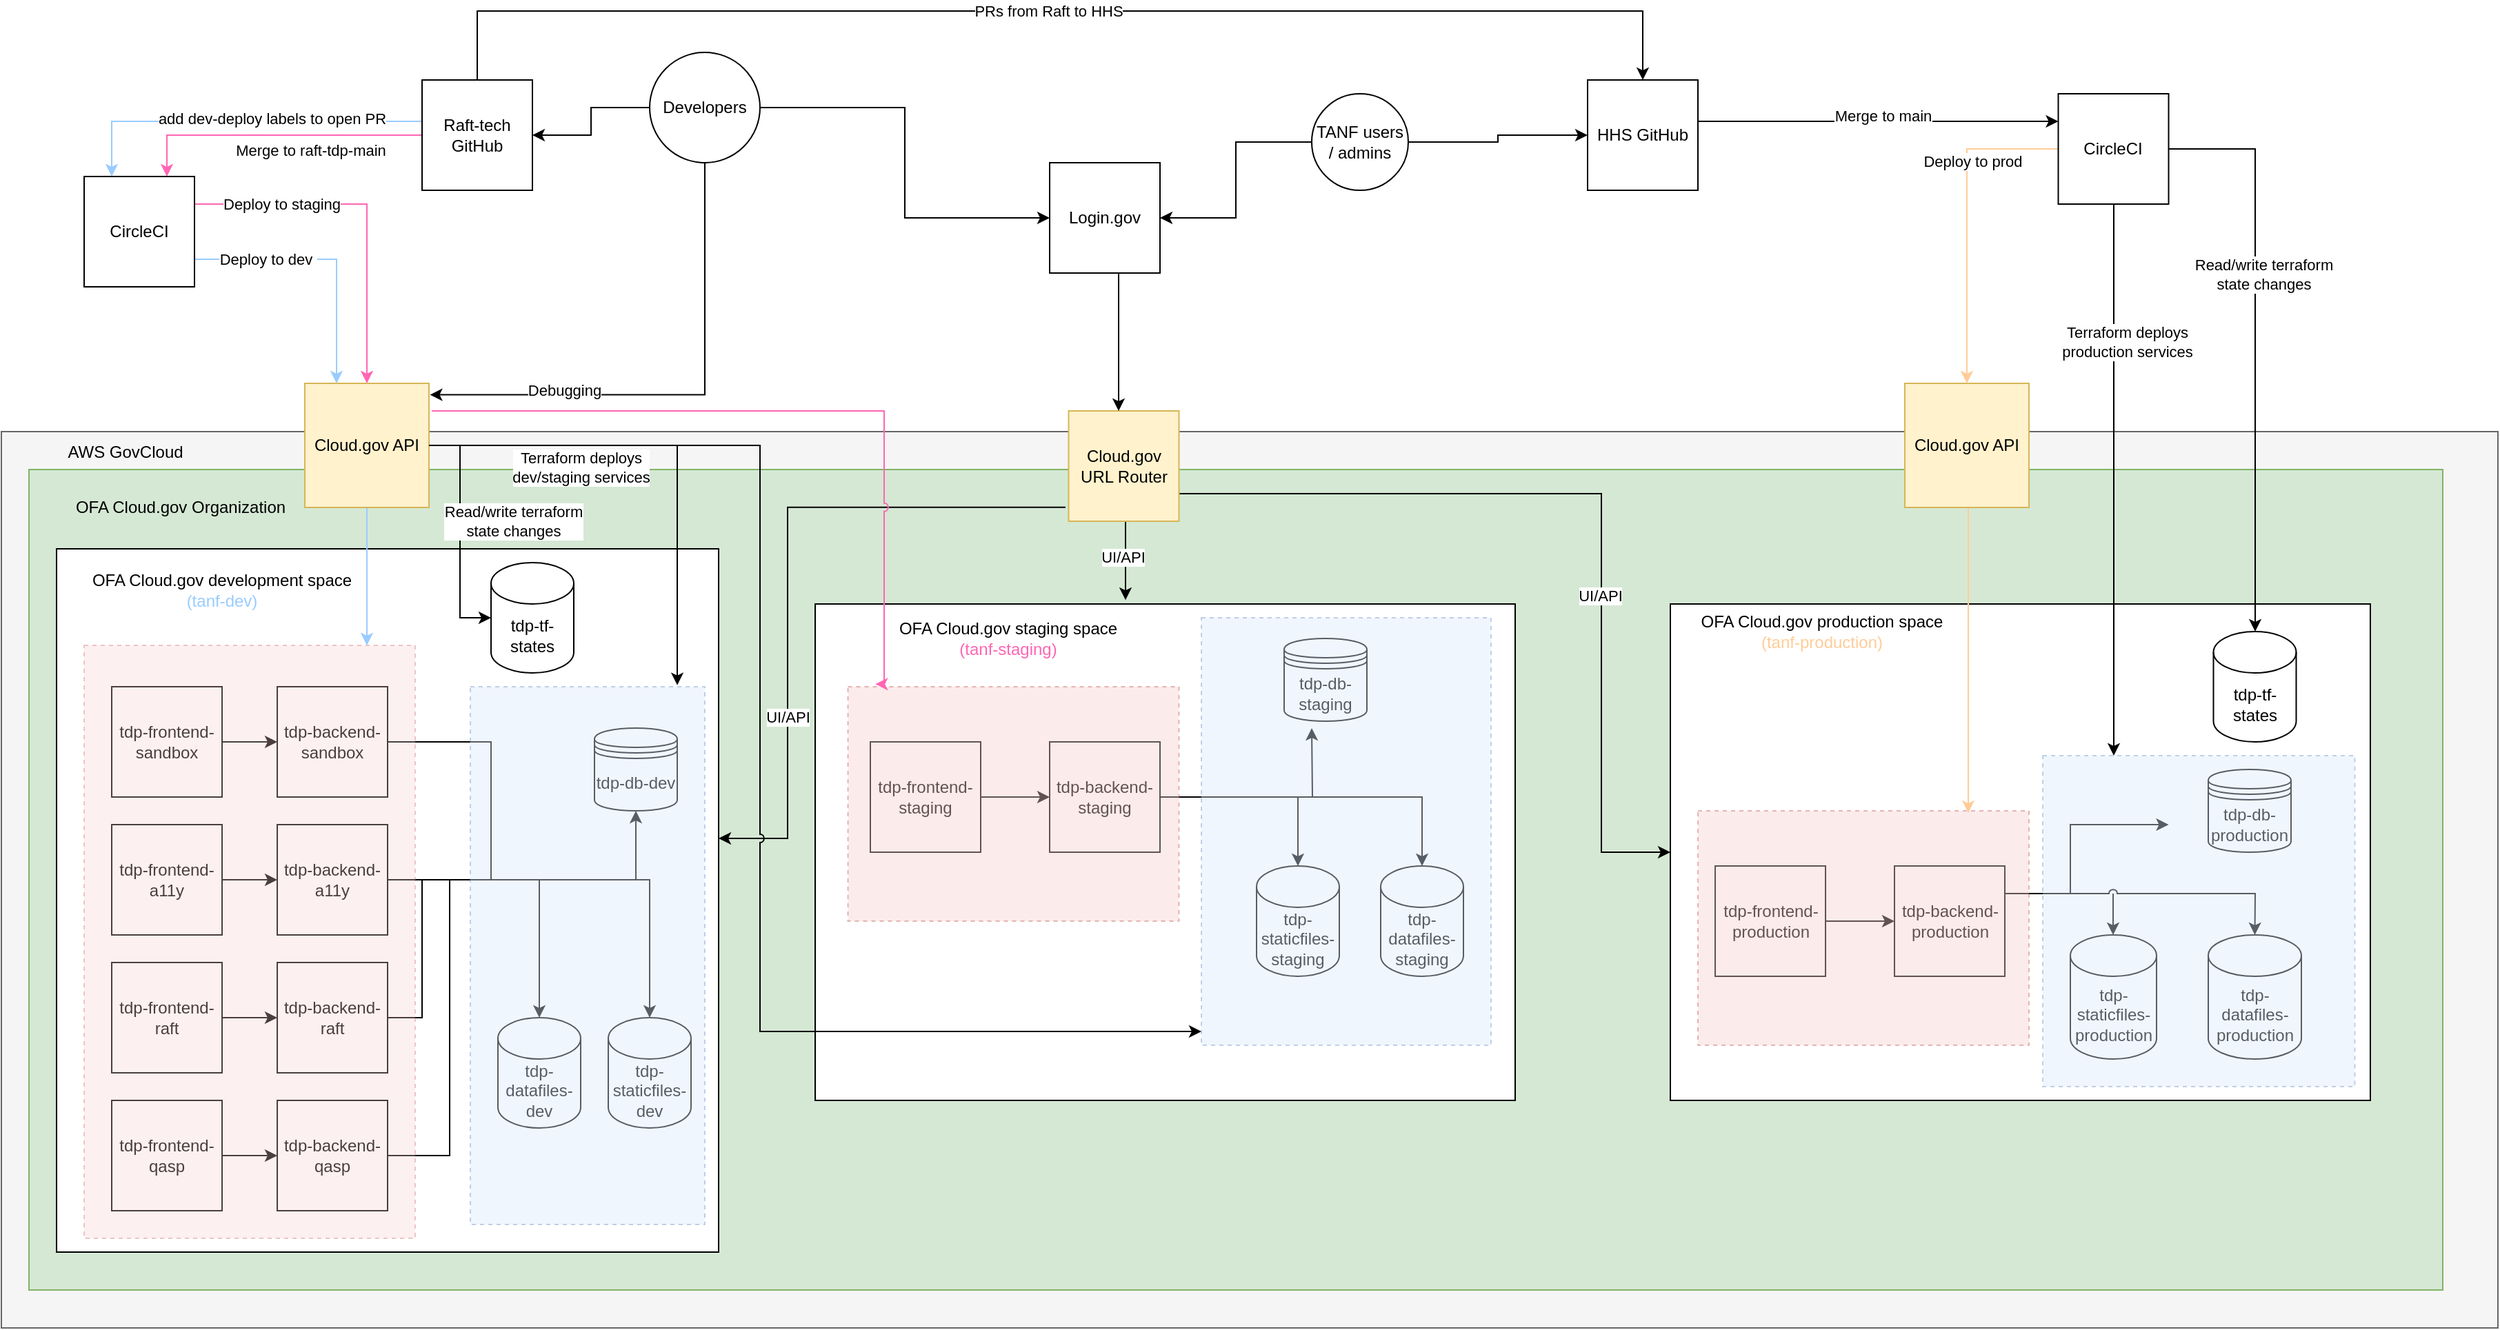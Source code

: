 <mxfile version="14.8.4" type="device"><diagram id="ihpslaOBQvnrLXgvz2NS" name="Page-1"><mxGraphModel dx="1421" dy="1129" grid="1" gridSize="10" guides="1" tooltips="1" connect="1" arrows="1" fold="1" page="1" pageScale="1" pageWidth="850" pageHeight="1100" math="0" shadow="0"><root><mxCell id="0"/><mxCell id="1" parent="0"/><mxCell id="zyFTkj13hCmkJTpGe8fz-28" value="" style="rounded=0;whiteSpace=wrap;html=1;fillColor=#f5f5f5;strokeColor=#666666;fontColor=#333333;" parent="1" vertex="1"><mxGeometry x="40" y="345" width="1810" height="650" as="geometry"/></mxCell><mxCell id="qLY9HPjB3zMnq8Yaa36Y-12" value="" style="rounded=0;whiteSpace=wrap;html=1;fillColor=#d5e8d4;strokeColor=#82b366;" parent="1" vertex="1"><mxGeometry x="60" y="372.5" width="1750" height="595" as="geometry"/></mxCell><mxCell id="zyFTkj13hCmkJTpGe8fz-118" style="edgeStyle=elbowEdgeStyle;rounded=0;orthogonalLoop=1;jettySize=auto;html=1;entryX=1;entryY=0.75;entryDx=0;entryDy=0;startArrow=classic;startFill=1;endArrow=none;endFill=0;" parent="1" source="zyFTkj13hCmkJTpGe8fz-111" target="zyFTkj13hCmkJTpGe8fz-32" edge="1"><mxGeometry relative="1" as="geometry"><Array as="points"><mxPoint x="1200" y="650"/></Array></mxGeometry></mxCell><mxCell id="zyFTkj13hCmkJTpGe8fz-170" value="UI/API" style="edgeLabel;html=1;align=center;verticalAlign=middle;resizable=0;points=[];" parent="zyFTkj13hCmkJTpGe8fz-118" vertex="1" connectable="0"><mxGeometry x="-0.234" y="1" relative="1" as="geometry"><mxPoint as="offset"/></mxGeometry></mxCell><mxCell id="zyFTkj13hCmkJTpGe8fz-111" value="" style="rounded=0;whiteSpace=wrap;html=1;" parent="1" vertex="1"><mxGeometry x="1250" y="470" width="507.5" height="360" as="geometry"/></mxCell><mxCell id="zyFTkj13hCmkJTpGe8fz-24" style="edgeStyle=orthogonalEdgeStyle;rounded=0;orthogonalLoop=1;jettySize=auto;html=1;exitX=0;exitY=0.5;exitDx=0;exitDy=0;" parent="1" source="zyFTkj13hCmkJTpGe8fz-173" target="zyFTkj13hCmkJTpGe8fz-19" edge="1"><mxGeometry relative="1" as="geometry"><mxPoint x="490" y="110" as="sourcePoint"/></mxGeometry></mxCell><mxCell id="zyFTkj13hCmkJTpGe8fz-34" style="edgeStyle=orthogonalEdgeStyle;rounded=0;orthogonalLoop=1;jettySize=auto;html=1;entryX=0;entryY=0.5;entryDx=0;entryDy=0;exitX=1;exitY=0.5;exitDx=0;exitDy=0;" parent="1" source="zyFTkj13hCmkJTpGe8fz-173" target="zyFTkj13hCmkJTpGe8fz-33" edge="1"><mxGeometry relative="1" as="geometry"><mxPoint x="520" y="110" as="sourcePoint"/></mxGeometry></mxCell><mxCell id="zyFTkj13hCmkJTpGe8fz-36" style="edgeStyle=orthogonalEdgeStyle;rounded=0;orthogonalLoop=1;jettySize=auto;html=1;entryX=1;entryY=0.5;entryDx=0;entryDy=0;" parent="1" source="zyFTkj13hCmkJTpGe8fz-15" target="zyFTkj13hCmkJTpGe8fz-33" edge="1"><mxGeometry relative="1" as="geometry"/></mxCell><mxCell id="zyFTkj13hCmkJTpGe8fz-151" style="edgeStyle=elbowEdgeStyle;rounded=0;jumpStyle=arc;orthogonalLoop=1;jettySize=auto;html=1;startArrow=none;startFill=0;endArrow=classic;endFill=1;strokeColor=#000000;" parent="1" source="zyFTkj13hCmkJTpGe8fz-15" target="zyFTkj13hCmkJTpGe8fz-149" edge="1"><mxGeometry relative="1" as="geometry"/></mxCell><mxCell id="zyFTkj13hCmkJTpGe8fz-15" value="TANF users / admins" style="ellipse;whiteSpace=wrap;html=1;strokeColor=#000000;fillColor=#ffffff;gradientColor=none;" parent="1" vertex="1"><mxGeometry x="990" y="100" width="70" height="70" as="geometry"/></mxCell><mxCell id="zyFTkj13hCmkJTpGe8fz-25" style="edgeStyle=orthogonalEdgeStyle;rounded=0;orthogonalLoop=1;jettySize=auto;html=1;entryX=0.75;entryY=0;entryDx=0;entryDy=0;exitX=0;exitY=0.5;exitDx=0;exitDy=0;strokeColor=#FF66B3;" parent="1" source="zyFTkj13hCmkJTpGe8fz-19" target="zyFTkj13hCmkJTpGe8fz-21" edge="1"><mxGeometry relative="1" as="geometry"><mxPoint x="180" y="99.97" as="sourcePoint"/><mxPoint x="330" y="139.97" as="targetPoint"/><Array as="points"><mxPoint x="160" y="130"/></Array></mxGeometry></mxCell><mxCell id="zyFTkj13hCmkJTpGe8fz-134" value="Merge to raft-tdp-main" style="edgeLabel;html=1;align=center;verticalAlign=middle;resizable=0;points=[];" parent="zyFTkj13hCmkJTpGe8fz-25" vertex="1" connectable="0"><mxGeometry x="-0.241" y="-3" relative="1" as="geometry"><mxPoint y="14" as="offset"/></mxGeometry></mxCell><mxCell id="zyFTkj13hCmkJTpGe8fz-142" style="edgeStyle=elbowEdgeStyle;rounded=0;jumpStyle=arc;orthogonalLoop=1;jettySize=auto;html=1;entryX=0.25;entryY=0;entryDx=0;entryDy=0;startArrow=none;startFill=0;endArrow=classic;endFill=1;strokeColor=#99CCFF;" parent="1" source="zyFTkj13hCmkJTpGe8fz-19" target="zyFTkj13hCmkJTpGe8fz-21" edge="1"><mxGeometry relative="1" as="geometry"><Array as="points"><mxPoint x="120" y="120"/><mxPoint x="150" y="120"/><mxPoint x="130" y="150"/></Array></mxGeometry></mxCell><mxCell id="zyFTkj13hCmkJTpGe8fz-143" value="add dev-deploy labels to open&amp;nbsp;PR" style="edgeLabel;html=1;align=center;verticalAlign=middle;resizable=0;points=[];" parent="zyFTkj13hCmkJTpGe8fz-142" vertex="1" connectable="0"><mxGeometry x="-0.175" y="-2" relative="1" as="geometry"><mxPoint as="offset"/></mxGeometry></mxCell><mxCell id="zyFTkj13hCmkJTpGe8fz-160" style="edgeStyle=elbowEdgeStyle;rounded=0;jumpStyle=arc;orthogonalLoop=1;jettySize=auto;html=1;entryX=0.5;entryY=0;entryDx=0;entryDy=0;startArrow=none;startFill=0;endArrow=classic;endFill=1;exitX=0.5;exitY=0;exitDx=0;exitDy=0;" parent="1" source="zyFTkj13hCmkJTpGe8fz-19" target="zyFTkj13hCmkJTpGe8fz-149" edge="1"><mxGeometry relative="1" as="geometry"><Array as="points"><mxPoint x="510" y="40"/></Array></mxGeometry></mxCell><mxCell id="zyFTkj13hCmkJTpGe8fz-161" value="PRs from Raft to HHS" style="edgeLabel;html=1;align=center;verticalAlign=middle;resizable=0;points=[];" parent="zyFTkj13hCmkJTpGe8fz-160" vertex="1" connectable="0"><mxGeometry x="-0.019" relative="1" as="geometry"><mxPoint as="offset"/></mxGeometry></mxCell><mxCell id="zyFTkj13hCmkJTpGe8fz-19" value="Raft-tech GitHub" style="whiteSpace=wrap;html=1;aspect=fixed;" parent="1" vertex="1"><mxGeometry x="345" y="90" width="80" height="80" as="geometry"/></mxCell><mxCell id="zyFTkj13hCmkJTpGe8fz-27" style="edgeStyle=orthogonalEdgeStyle;rounded=0;orthogonalLoop=1;jettySize=auto;html=1;exitX=1;exitY=0.25;exitDx=0;exitDy=0;entryX=0.5;entryY=0;entryDx=0;entryDy=0;strokeColor=#FF66B3;" parent="1" source="zyFTkj13hCmkJTpGe8fz-21" target="zyFTkj13hCmkJTpGe8fz-26" edge="1"><mxGeometry relative="1" as="geometry"><Array as="points"><mxPoint x="305" y="180"/></Array></mxGeometry></mxCell><mxCell id="zyFTkj13hCmkJTpGe8fz-135" value="Deploy to staging" style="edgeLabel;html=1;align=center;verticalAlign=middle;resizable=0;points=[];" parent="zyFTkj13hCmkJTpGe8fz-27" vertex="1" connectable="0"><mxGeometry x="-0.108" relative="1" as="geometry"><mxPoint x="-51" as="offset"/></mxGeometry></mxCell><mxCell id="zyFTkj13hCmkJTpGe8fz-139" style="edgeStyle=elbowEdgeStyle;rounded=0;jumpStyle=arc;orthogonalLoop=1;jettySize=auto;html=1;startArrow=none;startFill=0;endArrow=classic;endFill=1;exitX=1;exitY=0.75;exitDx=0;exitDy=0;strokeColor=#99CCFF;entryX=0.25;entryY=0;entryDx=0;entryDy=0;" parent="1" source="zyFTkj13hCmkJTpGe8fz-21" target="zyFTkj13hCmkJTpGe8fz-26" edge="1"><mxGeometry relative="1" as="geometry"><mxPoint x="283" y="280" as="targetPoint"/><Array as="points"><mxPoint x="283" y="300"/><mxPoint x="283" y="310"/><mxPoint x="280" y="280"/><mxPoint x="290" y="300"/><mxPoint x="290" y="260"/></Array></mxGeometry></mxCell><mxCell id="zyFTkj13hCmkJTpGe8fz-141" value="Deploy to dev&amp;nbsp;" style="edgeLabel;html=1;align=center;verticalAlign=middle;resizable=0;points=[];" parent="zyFTkj13hCmkJTpGe8fz-139" vertex="1" connectable="0"><mxGeometry x="-0.1" y="1" relative="1" as="geometry"><mxPoint x="-34" y="1" as="offset"/></mxGeometry></mxCell><mxCell id="zyFTkj13hCmkJTpGe8fz-21" value="CircleCI" style="whiteSpace=wrap;html=1;aspect=fixed;" parent="1" vertex="1"><mxGeometry x="100" y="160" width="80" height="80" as="geometry"/></mxCell><mxCell id="zyFTkj13hCmkJTpGe8fz-117" style="edgeStyle=elbowEdgeStyle;rounded=0;orthogonalLoop=1;jettySize=auto;html=1;entryX=-0.028;entryY=0.873;entryDx=0;entryDy=0;startArrow=classic;startFill=1;endArrow=none;endFill=0;jumpStyle=none;entryPerimeter=0;" parent="1" source="zyFTkj13hCmkJTpGe8fz-30" target="zyFTkj13hCmkJTpGe8fz-32" edge="1"><mxGeometry relative="1" as="geometry"><Array as="points"><mxPoint x="610" y="640"/><mxPoint x="600" y="560"/></Array></mxGeometry></mxCell><mxCell id="zyFTkj13hCmkJTpGe8fz-172" value="UI/API" style="edgeLabel;html=1;align=center;verticalAlign=middle;resizable=0;points=[];" parent="zyFTkj13hCmkJTpGe8fz-117" vertex="1" connectable="0"><mxGeometry x="-0.437" relative="1" as="geometry"><mxPoint as="offset"/></mxGeometry></mxCell><mxCell id="zyFTkj13hCmkJTpGe8fz-30" value="" style="rounded=0;whiteSpace=wrap;html=1;" parent="1" vertex="1"><mxGeometry x="80" y="430" width="480" height="510" as="geometry"/></mxCell><mxCell id="zyFTkj13hCmkJTpGe8fz-113" style="edgeStyle=elbowEdgeStyle;rounded=0;orthogonalLoop=1;jettySize=auto;html=1;entryX=0.443;entryY=-0.008;entryDx=0;entryDy=0;entryPerimeter=0;startArrow=none;startFill=0;endArrow=classic;endFill=1;" parent="1" source="zyFTkj13hCmkJTpGe8fz-32" target="zyFTkj13hCmkJTpGe8fz-52" edge="1"><mxGeometry relative="1" as="geometry"/></mxCell><mxCell id="zyFTkj13hCmkJTpGe8fz-171" value="UI/API" style="edgeLabel;html=1;align=center;verticalAlign=middle;resizable=0;points=[];" parent="zyFTkj13hCmkJTpGe8fz-113" vertex="1" connectable="0"><mxGeometry x="-0.102" y="-2" relative="1" as="geometry"><mxPoint as="offset"/></mxGeometry></mxCell><mxCell id="zyFTkj13hCmkJTpGe8fz-32" value="Cloud.gov URL Router" style="whiteSpace=wrap;html=1;aspect=fixed;fillColor=#fff2cc;strokeColor=#d6b656;" parent="1" vertex="1"><mxGeometry x="813.75" y="330" width="80" height="80" as="geometry"/></mxCell><mxCell id="zyFTkj13hCmkJTpGe8fz-122" style="edgeStyle=elbowEdgeStyle;rounded=0;orthogonalLoop=1;jettySize=auto;html=1;startArrow=none;startFill=0;endArrow=classic;endFill=1;" parent="1" source="zyFTkj13hCmkJTpGe8fz-26" target="zyFTkj13hCmkJTpGe8fz-121" edge="1"><mxGeometry relative="1" as="geometry"/></mxCell><mxCell id="zyFTkj13hCmkJTpGe8fz-169" value="Read/write terraform&lt;br&gt;state changes" style="edgeLabel;html=1;align=center;verticalAlign=middle;resizable=0;points=[];" parent="zyFTkj13hCmkJTpGe8fz-122" vertex="1" connectable="0"><mxGeometry x="-0.2" relative="1" as="geometry"><mxPoint x="38" y="9" as="offset"/></mxGeometry></mxCell><mxCell id="zyFTkj13hCmkJTpGe8fz-131" style="edgeStyle=elbowEdgeStyle;rounded=0;orthogonalLoop=1;jettySize=auto;html=1;entryX=0.886;entryY=-0.003;entryDx=0;entryDy=0;startArrow=none;startFill=0;endArrow=classic;endFill=1;entryPerimeter=0;" parent="1" source="zyFTkj13hCmkJTpGe8fz-26" target="zyFTkj13hCmkJTpGe8fz-123" edge="1"><mxGeometry relative="1" as="geometry"><Array as="points"><mxPoint x="530" y="440"/></Array></mxGeometry></mxCell><mxCell id="zyFTkj13hCmkJTpGe8fz-132" value="Terraform deploys&lt;br&gt;dev/staging services" style="edgeLabel;html=1;align=center;verticalAlign=middle;resizable=0;points=[];" parent="zyFTkj13hCmkJTpGe8fz-131" vertex="1" connectable="0"><mxGeometry x="0.368" y="-1" relative="1" as="geometry"><mxPoint x="-69" y="-47" as="offset"/></mxGeometry></mxCell><mxCell id="zyFTkj13hCmkJTpGe8fz-145" style="edgeStyle=elbowEdgeStyle;rounded=0;jumpStyle=arc;orthogonalLoop=1;jettySize=auto;html=1;startArrow=none;startFill=0;endArrow=classic;endFill=1;strokeColor=#99CCFF;exitX=0.5;exitY=1;exitDx=0;exitDy=0;" parent="1" source="zyFTkj13hCmkJTpGe8fz-26" target="zyFTkj13hCmkJTpGe8fz-127" edge="1"><mxGeometry relative="1" as="geometry"><mxPoint x="310" y="470" as="targetPoint"/></mxGeometry></mxCell><mxCell id="zyFTkj13hCmkJTpGe8fz-26" value="Cloud.gov API" style="whiteSpace=wrap;html=1;aspect=fixed;fillColor=#fff2cc;strokeColor=#d6b656;" parent="1" vertex="1"><mxGeometry x="260" y="310" width="90" height="90" as="geometry"/></mxCell><mxCell id="zyFTkj13hCmkJTpGe8fz-37" style="edgeStyle=orthogonalEdgeStyle;rounded=0;orthogonalLoop=1;jettySize=auto;html=1;" parent="1" source="zyFTkj13hCmkJTpGe8fz-33" target="zyFTkj13hCmkJTpGe8fz-32" edge="1"><mxGeometry relative="1" as="geometry"><Array as="points"><mxPoint x="850" y="280"/><mxPoint x="850" y="280"/></Array></mxGeometry></mxCell><mxCell id="zyFTkj13hCmkJTpGe8fz-33" value="Login.gov" style="whiteSpace=wrap;html=1;aspect=fixed;" parent="1" vertex="1"><mxGeometry x="800" y="150" width="80" height="80" as="geometry"/></mxCell><mxCell id="zyFTkj13hCmkJTpGe8fz-38" value="OFA Cloud.gov development space &lt;font color=&quot;#99ccff&quot;&gt;(tanf-dev)&lt;/font&gt;" style="text;html=1;strokeColor=none;fillColor=none;align=center;verticalAlign=middle;whiteSpace=wrap;rounded=0;" parent="1" vertex="1"><mxGeometry x="100" y="460" width="200" as="geometry"/></mxCell><mxCell id="zyFTkj13hCmkJTpGe8fz-102" style="edgeStyle=elbowEdgeStyle;rounded=0;orthogonalLoop=1;jettySize=auto;html=1;endArrow=none;endFill=0;startArrow=classic;startFill=1;exitX=0.5;exitY=1;exitDx=0;exitDy=0;exitPerimeter=0;" parent="1" edge="1"><mxGeometry relative="1" as="geometry"><mxPoint x="460" y="670" as="targetPoint"/><Array as="points"><mxPoint x="500" y="650"/></Array><mxPoint x="500" y="620" as="sourcePoint"/></mxGeometry></mxCell><mxCell id="zyFTkj13hCmkJTpGe8fz-40" value="tdp-staticfiles-dev" style="shape=cylinder3;whiteSpace=wrap;html=1;boundedLbl=1;backgroundOutline=1;size=15;" parent="1" vertex="1"><mxGeometry x="480" y="770" width="60" height="80" as="geometry"/></mxCell><mxCell id="zyFTkj13hCmkJTpGe8fz-41" value="tdp-datafiles-dev" style="shape=cylinder3;whiteSpace=wrap;html=1;boundedLbl=1;backgroundOutline=1;size=15;" parent="1" vertex="1"><mxGeometry x="400" y="770" width="60" height="80" as="geometry"/></mxCell><mxCell id="zyFTkj13hCmkJTpGe8fz-73" style="edgeStyle=orthogonalEdgeStyle;rounded=0;orthogonalLoop=1;jettySize=auto;html=1;entryX=0;entryY=0.5;entryDx=0;entryDy=0;" parent="1" source="zyFTkj13hCmkJTpGe8fz-42" target="zyFTkj13hCmkJTpGe8fz-43" edge="1"><mxGeometry relative="1" as="geometry"/></mxCell><mxCell id="zyFTkj13hCmkJTpGe8fz-42" value="tdp-frontend-sandbox" style="whiteSpace=wrap;html=1;aspect=fixed;" parent="1" vertex="1"><mxGeometry x="120" y="530" width="80" height="80" as="geometry"/></mxCell><mxCell id="zyFTkj13hCmkJTpGe8fz-101" style="edgeStyle=elbowEdgeStyle;rounded=0;orthogonalLoop=1;jettySize=auto;html=1;endArrow=none;endFill=0;" parent="1" source="zyFTkj13hCmkJTpGe8fz-43" edge="1"><mxGeometry relative="1" as="geometry"><mxPoint x="470" y="670" as="targetPoint"/></mxGeometry></mxCell><mxCell id="zyFTkj13hCmkJTpGe8fz-43" value="tdp-backend-sandbox" style="whiteSpace=wrap;html=1;aspect=fixed;" parent="1" vertex="1"><mxGeometry x="240" y="530" width="80" height="80" as="geometry"/></mxCell><mxCell id="zyFTkj13hCmkJTpGe8fz-75" style="edgeStyle=orthogonalEdgeStyle;rounded=0;orthogonalLoop=1;jettySize=auto;html=1;entryX=0;entryY=0.5;entryDx=0;entryDy=0;" parent="1" source="zyFTkj13hCmkJTpGe8fz-44" target="zyFTkj13hCmkJTpGe8fz-45" edge="1"><mxGeometry relative="1" as="geometry"/></mxCell><mxCell id="zyFTkj13hCmkJTpGe8fz-44" value="tdp-frontend-a11y" style="whiteSpace=wrap;html=1;aspect=fixed;" parent="1" vertex="1"><mxGeometry x="120" y="630" width="80" height="80" as="geometry"/></mxCell><mxCell id="zyFTkj13hCmkJTpGe8fz-95" style="edgeStyle=orthogonalEdgeStyle;rounded=0;orthogonalLoop=1;jettySize=auto;html=1;" parent="1" source="zyFTkj13hCmkJTpGe8fz-45" target="zyFTkj13hCmkJTpGe8fz-41" edge="1"><mxGeometry relative="1" as="geometry"/></mxCell><mxCell id="zyFTkj13hCmkJTpGe8fz-96" style="edgeStyle=orthogonalEdgeStyle;rounded=0;orthogonalLoop=1;jettySize=auto;html=1;" parent="1" source="zyFTkj13hCmkJTpGe8fz-45" target="zyFTkj13hCmkJTpGe8fz-40" edge="1"><mxGeometry relative="1" as="geometry"/></mxCell><mxCell id="zyFTkj13hCmkJTpGe8fz-45" value="tdp-backend-a11y" style="whiteSpace=wrap;html=1;aspect=fixed;" parent="1" vertex="1"><mxGeometry x="240" y="630" width="80" height="80" as="geometry"/></mxCell><mxCell id="zyFTkj13hCmkJTpGe8fz-76" style="edgeStyle=orthogonalEdgeStyle;rounded=0;orthogonalLoop=1;jettySize=auto;html=1;" parent="1" source="zyFTkj13hCmkJTpGe8fz-48" target="zyFTkj13hCmkJTpGe8fz-49" edge="1"><mxGeometry relative="1" as="geometry"/></mxCell><mxCell id="zyFTkj13hCmkJTpGe8fz-48" value="tdp-frontend-raft" style="whiteSpace=wrap;html=1;aspect=fixed;" parent="1" vertex="1"><mxGeometry x="120" y="730" width="80" height="80" as="geometry"/></mxCell><mxCell id="zyFTkj13hCmkJTpGe8fz-98" style="edgeStyle=elbowEdgeStyle;rounded=0;orthogonalLoop=1;jettySize=auto;html=1;endArrow=none;endFill=0;" parent="1" source="zyFTkj13hCmkJTpGe8fz-49" edge="1"><mxGeometry relative="1" as="geometry"><mxPoint x="370" y="670" as="targetPoint"/></mxGeometry></mxCell><mxCell id="zyFTkj13hCmkJTpGe8fz-49" value="tdp-backend-raft" style="whiteSpace=wrap;html=1;aspect=fixed;" parent="1" vertex="1"><mxGeometry x="240" y="730" width="80" height="80" as="geometry"/></mxCell><mxCell id="zyFTkj13hCmkJTpGe8fz-77" style="edgeStyle=orthogonalEdgeStyle;rounded=0;orthogonalLoop=1;jettySize=auto;html=1;entryX=0;entryY=0.5;entryDx=0;entryDy=0;" parent="1" source="zyFTkj13hCmkJTpGe8fz-50" target="zyFTkj13hCmkJTpGe8fz-51" edge="1"><mxGeometry relative="1" as="geometry"/></mxCell><mxCell id="zyFTkj13hCmkJTpGe8fz-50" value="tdp-frontend-qasp" style="whiteSpace=wrap;html=1;aspect=fixed;" parent="1" vertex="1"><mxGeometry x="120" y="830" width="80" height="80" as="geometry"/></mxCell><mxCell id="zyFTkj13hCmkJTpGe8fz-100" style="edgeStyle=elbowEdgeStyle;rounded=0;orthogonalLoop=1;jettySize=auto;html=1;endArrow=none;endFill=0;" parent="1" source="zyFTkj13hCmkJTpGe8fz-51" edge="1"><mxGeometry relative="1" as="geometry"><mxPoint x="410" y="670" as="targetPoint"/></mxGeometry></mxCell><mxCell id="zyFTkj13hCmkJTpGe8fz-51" value="tdp-backend-qasp" style="whiteSpace=wrap;html=1;aspect=fixed;" parent="1" vertex="1"><mxGeometry x="240" y="830" width="80" height="80" as="geometry"/></mxCell><mxCell id="zyFTkj13hCmkJTpGe8fz-52" value="" style="rounded=0;whiteSpace=wrap;html=1;" parent="1" vertex="1"><mxGeometry x="630" y="470" width="507.5" height="360" as="geometry"/></mxCell><mxCell id="zyFTkj13hCmkJTpGe8fz-53" value="OFA Cloud.gov staging space &lt;br&gt;&lt;font color=&quot;#ff66b3&quot;&gt;(tanf-staging)&lt;/font&gt;" style="text;html=1;strokeColor=none;fillColor=none;align=center;verticalAlign=middle;whiteSpace=wrap;rounded=0;" parent="1" vertex="1"><mxGeometry x="670" y="495" width="200" as="geometry"/></mxCell><mxCell id="zyFTkj13hCmkJTpGe8fz-55" value="tdp-staticfiles-staging" style="shape=cylinder3;whiteSpace=wrap;html=1;boundedLbl=1;backgroundOutline=1;size=15;" parent="1" vertex="1"><mxGeometry x="950" y="660" width="60" height="80" as="geometry"/></mxCell><mxCell id="zyFTkj13hCmkJTpGe8fz-56" value="tdp-datafiles-staging" style="shape=cylinder3;whiteSpace=wrap;html=1;boundedLbl=1;backgroundOutline=1;size=15;" parent="1" vertex="1"><mxGeometry x="1040" y="660" width="60" height="80" as="geometry"/></mxCell><mxCell id="zyFTkj13hCmkJTpGe8fz-67" style="edgeStyle=orthogonalEdgeStyle;rounded=0;orthogonalLoop=1;jettySize=auto;html=1;" parent="1" source="zyFTkj13hCmkJTpGe8fz-57" target="zyFTkj13hCmkJTpGe8fz-58" edge="1"><mxGeometry relative="1" as="geometry"/></mxCell><mxCell id="zyFTkj13hCmkJTpGe8fz-57" value="tdp-frontend-staging" style="whiteSpace=wrap;html=1;aspect=fixed;" parent="1" vertex="1"><mxGeometry x="670" y="570" width="80" height="80" as="geometry"/></mxCell><mxCell id="zyFTkj13hCmkJTpGe8fz-69" style="edgeStyle=orthogonalEdgeStyle;rounded=0;orthogonalLoop=1;jettySize=auto;html=1;" parent="1" source="zyFTkj13hCmkJTpGe8fz-58" target="zyFTkj13hCmkJTpGe8fz-55" edge="1"><mxGeometry relative="1" as="geometry"/></mxCell><mxCell id="zyFTkj13hCmkJTpGe8fz-70" style="edgeStyle=orthogonalEdgeStyle;rounded=0;orthogonalLoop=1;jettySize=auto;html=1;" parent="1" source="zyFTkj13hCmkJTpGe8fz-58" edge="1"><mxGeometry relative="1" as="geometry"><mxPoint x="990" y="560" as="targetPoint"/></mxGeometry></mxCell><mxCell id="zyFTkj13hCmkJTpGe8fz-71" style="edgeStyle=orthogonalEdgeStyle;rounded=0;orthogonalLoop=1;jettySize=auto;html=1;" parent="1" source="zyFTkj13hCmkJTpGe8fz-58" target="zyFTkj13hCmkJTpGe8fz-56" edge="1"><mxGeometry relative="1" as="geometry"/></mxCell><mxCell id="zyFTkj13hCmkJTpGe8fz-58" value="tdp-backend-staging" style="whiteSpace=wrap;html=1;aspect=fixed;" parent="1" vertex="1"><mxGeometry x="800" y="570" width="80" height="80" as="geometry"/></mxCell><mxCell id="zyFTkj13hCmkJTpGe8fz-103" value="OFA Cloud.gov production space&lt;br&gt;&lt;font color=&quot;#ffcc99&quot;&gt;(tanf-production)&lt;/font&gt;" style="text;html=1;strokeColor=none;fillColor=none;align=center;verticalAlign=middle;whiteSpace=wrap;rounded=0;" parent="1" vertex="1"><mxGeometry x="1260" y="490" width="200" as="geometry"/></mxCell><mxCell id="zyFTkj13hCmkJTpGe8fz-164" style="edgeStyle=elbowEdgeStyle;rounded=0;jumpStyle=arc;orthogonalLoop=1;jettySize=auto;html=1;startArrow=classic;startFill=1;endArrow=none;endFill=0;strokeColor=#000000;" parent="1" source="zyFTkj13hCmkJTpGe8fz-105" edge="1"><mxGeometry relative="1" as="geometry"><mxPoint x="1571" y="680" as="targetPoint"/></mxGeometry></mxCell><mxCell id="zyFTkj13hCmkJTpGe8fz-105" value="tdp-staticfiles-production" style="shape=cylinder3;whiteSpace=wrap;html=1;boundedLbl=1;backgroundOutline=1;size=15;" parent="1" vertex="1"><mxGeometry x="1540" y="710" width="62.5" height="90" as="geometry"/></mxCell><mxCell id="zyFTkj13hCmkJTpGe8fz-163" style="edgeStyle=elbowEdgeStyle;rounded=0;jumpStyle=arc;orthogonalLoop=1;jettySize=auto;html=1;startArrow=classic;startFill=1;endArrow=none;endFill=0;strokeColor=#000000;exitX=0.5;exitY=0;exitDx=0;exitDy=0;exitPerimeter=0;entryX=1;entryY=0.25;entryDx=0;entryDy=0;" parent="1" source="zyFTkj13hCmkJTpGe8fz-106" target="zyFTkj13hCmkJTpGe8fz-110" edge="1"><mxGeometry relative="1" as="geometry"><mxPoint x="1630" y="670" as="targetPoint"/><Array as="points"><mxPoint x="1674" y="690"/></Array></mxGeometry></mxCell><mxCell id="zyFTkj13hCmkJTpGe8fz-106" value="tdp-datafiles-production" style="shape=cylinder3;whiteSpace=wrap;html=1;boundedLbl=1;backgroundOutline=1;size=15;" parent="1" vertex="1"><mxGeometry x="1640" y="710" width="67.5" height="90" as="geometry"/></mxCell><mxCell id="zyFTkj13hCmkJTpGe8fz-130" style="edgeStyle=elbowEdgeStyle;rounded=0;orthogonalLoop=1;jettySize=auto;html=1;entryX=0;entryY=0.5;entryDx=0;entryDy=0;startArrow=none;startFill=0;endArrow=classic;endFill=1;" parent="1" source="zyFTkj13hCmkJTpGe8fz-107" target="zyFTkj13hCmkJTpGe8fz-110" edge="1"><mxGeometry relative="1" as="geometry"/></mxCell><mxCell id="zyFTkj13hCmkJTpGe8fz-107" value="tdp-frontend-production" style="whiteSpace=wrap;html=1;aspect=fixed;" parent="1" vertex="1"><mxGeometry x="1282.5" y="660" width="80" height="80" as="geometry"/></mxCell><mxCell id="zyFTkj13hCmkJTpGe8fz-108" style="edgeStyle=orthogonalEdgeStyle;rounded=0;orthogonalLoop=1;jettySize=auto;html=1;exitX=1;exitY=0.25;exitDx=0;exitDy=0;" parent="1" source="zyFTkj13hCmkJTpGe8fz-110" edge="1"><mxGeometry relative="1" as="geometry"><mxPoint x="1490" y="700" as="sourcePoint"/><Array as="points"><mxPoint x="1540" y="680"/><mxPoint x="1540" y="630"/></Array><mxPoint x="1611.25" y="630" as="targetPoint"/></mxGeometry></mxCell><mxCell id="zyFTkj13hCmkJTpGe8fz-110" value="tdp-backend-production" style="whiteSpace=wrap;html=1;aspect=fixed;" parent="1" vertex="1"><mxGeometry x="1412.5" y="660" width="80" height="80" as="geometry"/></mxCell><mxCell id="zyFTkj13hCmkJTpGe8fz-121" value="tdp-tf-states" style="shape=cylinder3;whiteSpace=wrap;html=1;boundedLbl=1;backgroundOutline=1;size=15;" parent="1" vertex="1"><mxGeometry x="395" y="440" width="60" height="80" as="geometry"/></mxCell><mxCell id="zyFTkj13hCmkJTpGe8fz-129" value="" style="rounded=0;whiteSpace=wrap;html=1;dashed=1;fillColor=#f8cecc;strokeColor=#b85450;opacity=40;" parent="1" vertex="1"><mxGeometry x="1270" y="620" width="240" height="170" as="geometry"/></mxCell><mxCell id="zyFTkj13hCmkJTpGe8fz-127" value="" style="rounded=0;whiteSpace=wrap;html=1;dashed=1;fillColor=#f8cecc;strokeColor=#b85450;opacity=30;" parent="1" vertex="1"><mxGeometry x="100" y="500" width="240" height="430" as="geometry"/></mxCell><mxCell id="zyFTkj13hCmkJTpGe8fz-128" value="" style="rounded=0;whiteSpace=wrap;html=1;dashed=1;fillColor=#f8cecc;strokeColor=#b85450;opacity=40;" parent="1" vertex="1"><mxGeometry x="653.75" y="530" width="240" height="170" as="geometry"/></mxCell><mxCell id="zyFTkj13hCmkJTpGe8fz-133" style="edgeStyle=elbowEdgeStyle;rounded=0;orthogonalLoop=1;jettySize=auto;html=1;startArrow=none;startFill=0;endArrow=classic;endFill=1;jumpStyle=arc;" parent="1" source="zyFTkj13hCmkJTpGe8fz-26" target="zyFTkj13hCmkJTpGe8fz-125" edge="1"><mxGeometry relative="1" as="geometry"><Array as="points"><mxPoint x="590" y="780"/><mxPoint x="1010" y="420"/></Array></mxGeometry></mxCell><mxCell id="zyFTkj13hCmkJTpGe8fz-136" value="AWS GovCloud" style="text;html=1;strokeColor=none;fillColor=none;align=center;verticalAlign=middle;whiteSpace=wrap;rounded=0;dashed=1;opacity=50;" parent="1" vertex="1"><mxGeometry x="80" y="350" width="100" height="20" as="geometry"/></mxCell><mxCell id="zyFTkj13hCmkJTpGe8fz-137" value="OFA Cloud.gov Organization" style="text;html=1;strokeColor=none;fillColor=none;align=center;verticalAlign=middle;whiteSpace=wrap;rounded=0;dashed=1;opacity=50;" parent="1" vertex="1"><mxGeometry x="90" y="390" width="160" height="20" as="geometry"/></mxCell><mxCell id="zyFTkj13hCmkJTpGe8fz-147" style="edgeStyle=elbowEdgeStyle;rounded=0;jumpStyle=arc;orthogonalLoop=1;jettySize=auto;html=1;entryX=0.083;entryY=-0.011;entryDx=0;entryDy=0;startArrow=none;startFill=0;endArrow=classic;endFill=1;entryPerimeter=0;strokeColor=#FF66B3;" parent="1" target="zyFTkj13hCmkJTpGe8fz-128" edge="1"><mxGeometry relative="1" as="geometry"><Array as="points"><mxPoint x="680" y="430"/><mxPoint x="680" y="450"/></Array><mxPoint x="352" y="330" as="sourcePoint"/></mxGeometry></mxCell><mxCell id="zyFTkj13hCmkJTpGe8fz-157" style="edgeStyle=elbowEdgeStyle;rounded=0;jumpStyle=arc;orthogonalLoop=1;jettySize=auto;html=1;entryX=0.815;entryY=0.009;entryDx=0;entryDy=0;entryPerimeter=0;startArrow=none;startFill=0;endArrow=classic;endFill=1;strokeColor=#FFCC99;" parent="1" source="zyFTkj13hCmkJTpGe8fz-148" target="zyFTkj13hCmkJTpGe8fz-129" edge="1"><mxGeometry relative="1" as="geometry"><Array as="points"><mxPoint x="1466" y="450"/></Array></mxGeometry></mxCell><mxCell id="zyFTkj13hCmkJTpGe8fz-148" value="Cloud.gov API" style="whiteSpace=wrap;html=1;aspect=fixed;fillColor=#fff2cc;strokeColor=#d6b656;" parent="1" vertex="1"><mxGeometry x="1420" y="310" width="90" height="90" as="geometry"/></mxCell><mxCell id="zyFTkj13hCmkJTpGe8fz-153" style="edgeStyle=elbowEdgeStyle;rounded=0;jumpStyle=arc;orthogonalLoop=1;jettySize=auto;html=1;startArrow=none;startFill=0;endArrow=classic;endFill=1;strokeColor=#000000;entryX=0;entryY=0.25;entryDx=0;entryDy=0;" parent="1" target="zyFTkj13hCmkJTpGe8fz-152" edge="1"><mxGeometry relative="1" as="geometry"><mxPoint x="1270" y="130" as="sourcePoint"/><mxPoint x="1571" y="80" as="targetPoint"/><Array as="points"><mxPoint x="1270" y="120"/><mxPoint x="1380" y="80"/><mxPoint x="1400" y="90"/><mxPoint x="1300" y="120"/></Array></mxGeometry></mxCell><mxCell id="zyFTkj13hCmkJTpGe8fz-154" value="Merge to main" style="edgeLabel;html=1;align=center;verticalAlign=middle;resizable=0;points=[];" parent="zyFTkj13hCmkJTpGe8fz-153" vertex="1" connectable="0"><mxGeometry x="0.06" y="4" relative="1" as="geometry"><mxPoint as="offset"/></mxGeometry></mxCell><mxCell id="zyFTkj13hCmkJTpGe8fz-149" value="HHS GitHub" style="whiteSpace=wrap;html=1;aspect=fixed;strokeColor=#000000;gradientColor=none;" parent="1" vertex="1"><mxGeometry x="1190" y="90" width="80" height="80" as="geometry"/></mxCell><mxCell id="zyFTkj13hCmkJTpGe8fz-155" style="edgeStyle=elbowEdgeStyle;rounded=0;jumpStyle=arc;orthogonalLoop=1;jettySize=auto;html=1;startArrow=none;startFill=0;endArrow=classic;endFill=1;strokeColor=#FFCC99;entryX=0.5;entryY=0;entryDx=0;entryDy=0;" parent="1" source="zyFTkj13hCmkJTpGe8fz-152" target="zyFTkj13hCmkJTpGe8fz-148" edge="1"><mxGeometry relative="1" as="geometry"><mxPoint x="1470" y="250" as="targetPoint"/><Array as="points"><mxPoint x="1465" y="230"/></Array></mxGeometry></mxCell><mxCell id="zyFTkj13hCmkJTpGe8fz-156" value="Deploy to prod" style="edgeLabel;html=1;align=center;verticalAlign=middle;resizable=0;points=[];" parent="zyFTkj13hCmkJTpGe8fz-155" vertex="1" connectable="0"><mxGeometry x="-0.367" y="4" relative="1" as="geometry"><mxPoint as="offset"/></mxGeometry></mxCell><mxCell id="zyFTkj13hCmkJTpGe8fz-165" style="edgeStyle=elbowEdgeStyle;rounded=0;jumpStyle=arc;orthogonalLoop=1;jettySize=auto;html=1;entryX=0.5;entryY=0;entryDx=0;entryDy=0;entryPerimeter=0;startArrow=none;startFill=0;endArrow=classic;endFill=1;strokeColor=#000000;exitX=1;exitY=0.5;exitDx=0;exitDy=0;" parent="1" source="zyFTkj13hCmkJTpGe8fz-152" target="zyFTkj13hCmkJTpGe8fz-162" edge="1"><mxGeometry relative="1" as="geometry"><Array as="points"><mxPoint x="1674" y="340"/></Array></mxGeometry></mxCell><mxCell id="zyFTkj13hCmkJTpGe8fz-168" value="Read/write terraform&lt;br&gt;state changes" style="edgeLabel;html=1;align=center;verticalAlign=middle;resizable=0;points=[];" parent="zyFTkj13hCmkJTpGe8fz-165" vertex="1" connectable="0"><mxGeometry x="0.013" y="1" relative="1" as="geometry"><mxPoint x="5" y="-56" as="offset"/></mxGeometry></mxCell><mxCell id="zyFTkj13hCmkJTpGe8fz-166" style="edgeStyle=elbowEdgeStyle;rounded=0;jumpStyle=arc;orthogonalLoop=1;jettySize=auto;html=1;startArrow=none;startFill=0;endArrow=classic;endFill=1;strokeColor=#000000;" parent="1" source="zyFTkj13hCmkJTpGe8fz-152" target="zyFTkj13hCmkJTpGe8fz-126" edge="1"><mxGeometry relative="1" as="geometry"/></mxCell><mxCell id="zyFTkj13hCmkJTpGe8fz-167" value="Terraform deploys&lt;br&gt;production services" style="edgeLabel;html=1;align=center;verticalAlign=middle;resizable=0;points=[];" parent="zyFTkj13hCmkJTpGe8fz-166" vertex="1" connectable="0"><mxGeometry x="-0.301" y="-1" relative="1" as="geometry"><mxPoint x="10" y="-40" as="offset"/></mxGeometry></mxCell><mxCell id="zyFTkj13hCmkJTpGe8fz-152" value="CircleCI" style="whiteSpace=wrap;html=1;aspect=fixed;" parent="1" vertex="1"><mxGeometry x="1531.25" y="100" width="80" height="80" as="geometry"/></mxCell><mxCell id="zyFTkj13hCmkJTpGe8fz-162" value="tdp-tf-states" style="shape=cylinder3;whiteSpace=wrap;html=1;boundedLbl=1;backgroundOutline=1;size=15;" parent="1" vertex="1"><mxGeometry x="1643.75" y="490" width="60" height="80" as="geometry"/></mxCell><mxCell id="qLY9HPjB3zMnq8Yaa36Y-7" style="edgeStyle=elbowEdgeStyle;rounded=0;jumpStyle=arc;orthogonalLoop=1;jettySize=auto;html=1;entryX=1.008;entryY=0.092;entryDx=0;entryDy=0;startArrow=none;startFill=0;endArrow=classic;endFill=1;strokeColor=#000000;entryPerimeter=0;" parent="1" source="zyFTkj13hCmkJTpGe8fz-173" target="zyFTkj13hCmkJTpGe8fz-26" edge="1"><mxGeometry relative="1" as="geometry"><Array as="points"><mxPoint x="550" y="230"/></Array></mxGeometry></mxCell><mxCell id="qLY9HPjB3zMnq8Yaa36Y-8" value="Debugging" style="edgeLabel;html=1;align=center;verticalAlign=middle;resizable=0;points=[];" parent="qLY9HPjB3zMnq8Yaa36Y-7" vertex="1" connectable="0"><mxGeometry x="0.472" y="-4" relative="1" as="geometry"><mxPoint as="offset"/></mxGeometry></mxCell><mxCell id="zyFTkj13hCmkJTpGe8fz-173" value="Developers" style="ellipse;whiteSpace=wrap;html=1;aspect=fixed;strokeColor=#000000;fillColor=#ffffff;gradientColor=none;" parent="1" vertex="1"><mxGeometry x="510" y="70" width="80" height="80" as="geometry"/></mxCell><mxCell id="qLY9HPjB3zMnq8Yaa36Y-2" value="tdp-db-dev" style="shape=datastore;whiteSpace=wrap;html=1;strokeColor=#000000;fillColor=#ffffff;gradientColor=none;" parent="1" vertex="1"><mxGeometry x="470" y="560" width="60" height="60" as="geometry"/></mxCell><mxCell id="zyFTkj13hCmkJTpGe8fz-123" value="" style="rounded=0;whiteSpace=wrap;html=1;dashed=1;fillColor=#dae8fc;strokeColor=#6c8ebf;opacity=40;" parent="1" vertex="1"><mxGeometry x="380" y="530" width="170" height="390" as="geometry"/></mxCell><mxCell id="qLY9HPjB3zMnq8Yaa36Y-3" value="tdp-db-staging" style="shape=datastore;whiteSpace=wrap;html=1;strokeColor=#000000;fillColor=#ffffff;gradientColor=none;" parent="1" vertex="1"><mxGeometry x="970" y="495" width="60" height="60" as="geometry"/></mxCell><mxCell id="zyFTkj13hCmkJTpGe8fz-125" value="" style="rounded=0;whiteSpace=wrap;html=1;dashed=1;fillColor=#dae8fc;strokeColor=#6c8ebf;opacity=40;" parent="1" vertex="1"><mxGeometry x="910" y="480" width="210" height="310" as="geometry"/></mxCell><mxCell id="qLY9HPjB3zMnq8Yaa36Y-4" style="edgeStyle=elbowEdgeStyle;rounded=0;jumpStyle=arc;orthogonalLoop=1;jettySize=auto;html=1;exitX=1;exitY=0.5;exitDx=0;exitDy=0;startArrow=none;startFill=0;endArrow=classic;endFill=1;strokeColor=#000000;" parent="1" source="zyFTkj13hCmkJTpGe8fz-126" target="zyFTkj13hCmkJTpGe8fz-126" edge="1"><mxGeometry relative="1" as="geometry"/></mxCell><mxCell id="qLY9HPjB3zMnq8Yaa36Y-5" value="tdp-db-production" style="shape=datastore;whiteSpace=wrap;html=1;strokeColor=#000000;fillColor=#ffffff;gradientColor=none;" parent="1" vertex="1"><mxGeometry x="1640" y="590" width="60" height="60" as="geometry"/></mxCell><mxCell id="zyFTkj13hCmkJTpGe8fz-126" value="" style="rounded=0;whiteSpace=wrap;html=1;dashed=1;fillColor=#dae8fc;strokeColor=#6c8ebf;opacity=40;" parent="1" vertex="1"><mxGeometry x="1520" y="580" width="226.25" height="240" as="geometry"/></mxCell></root></mxGraphModel></diagram></mxfile>